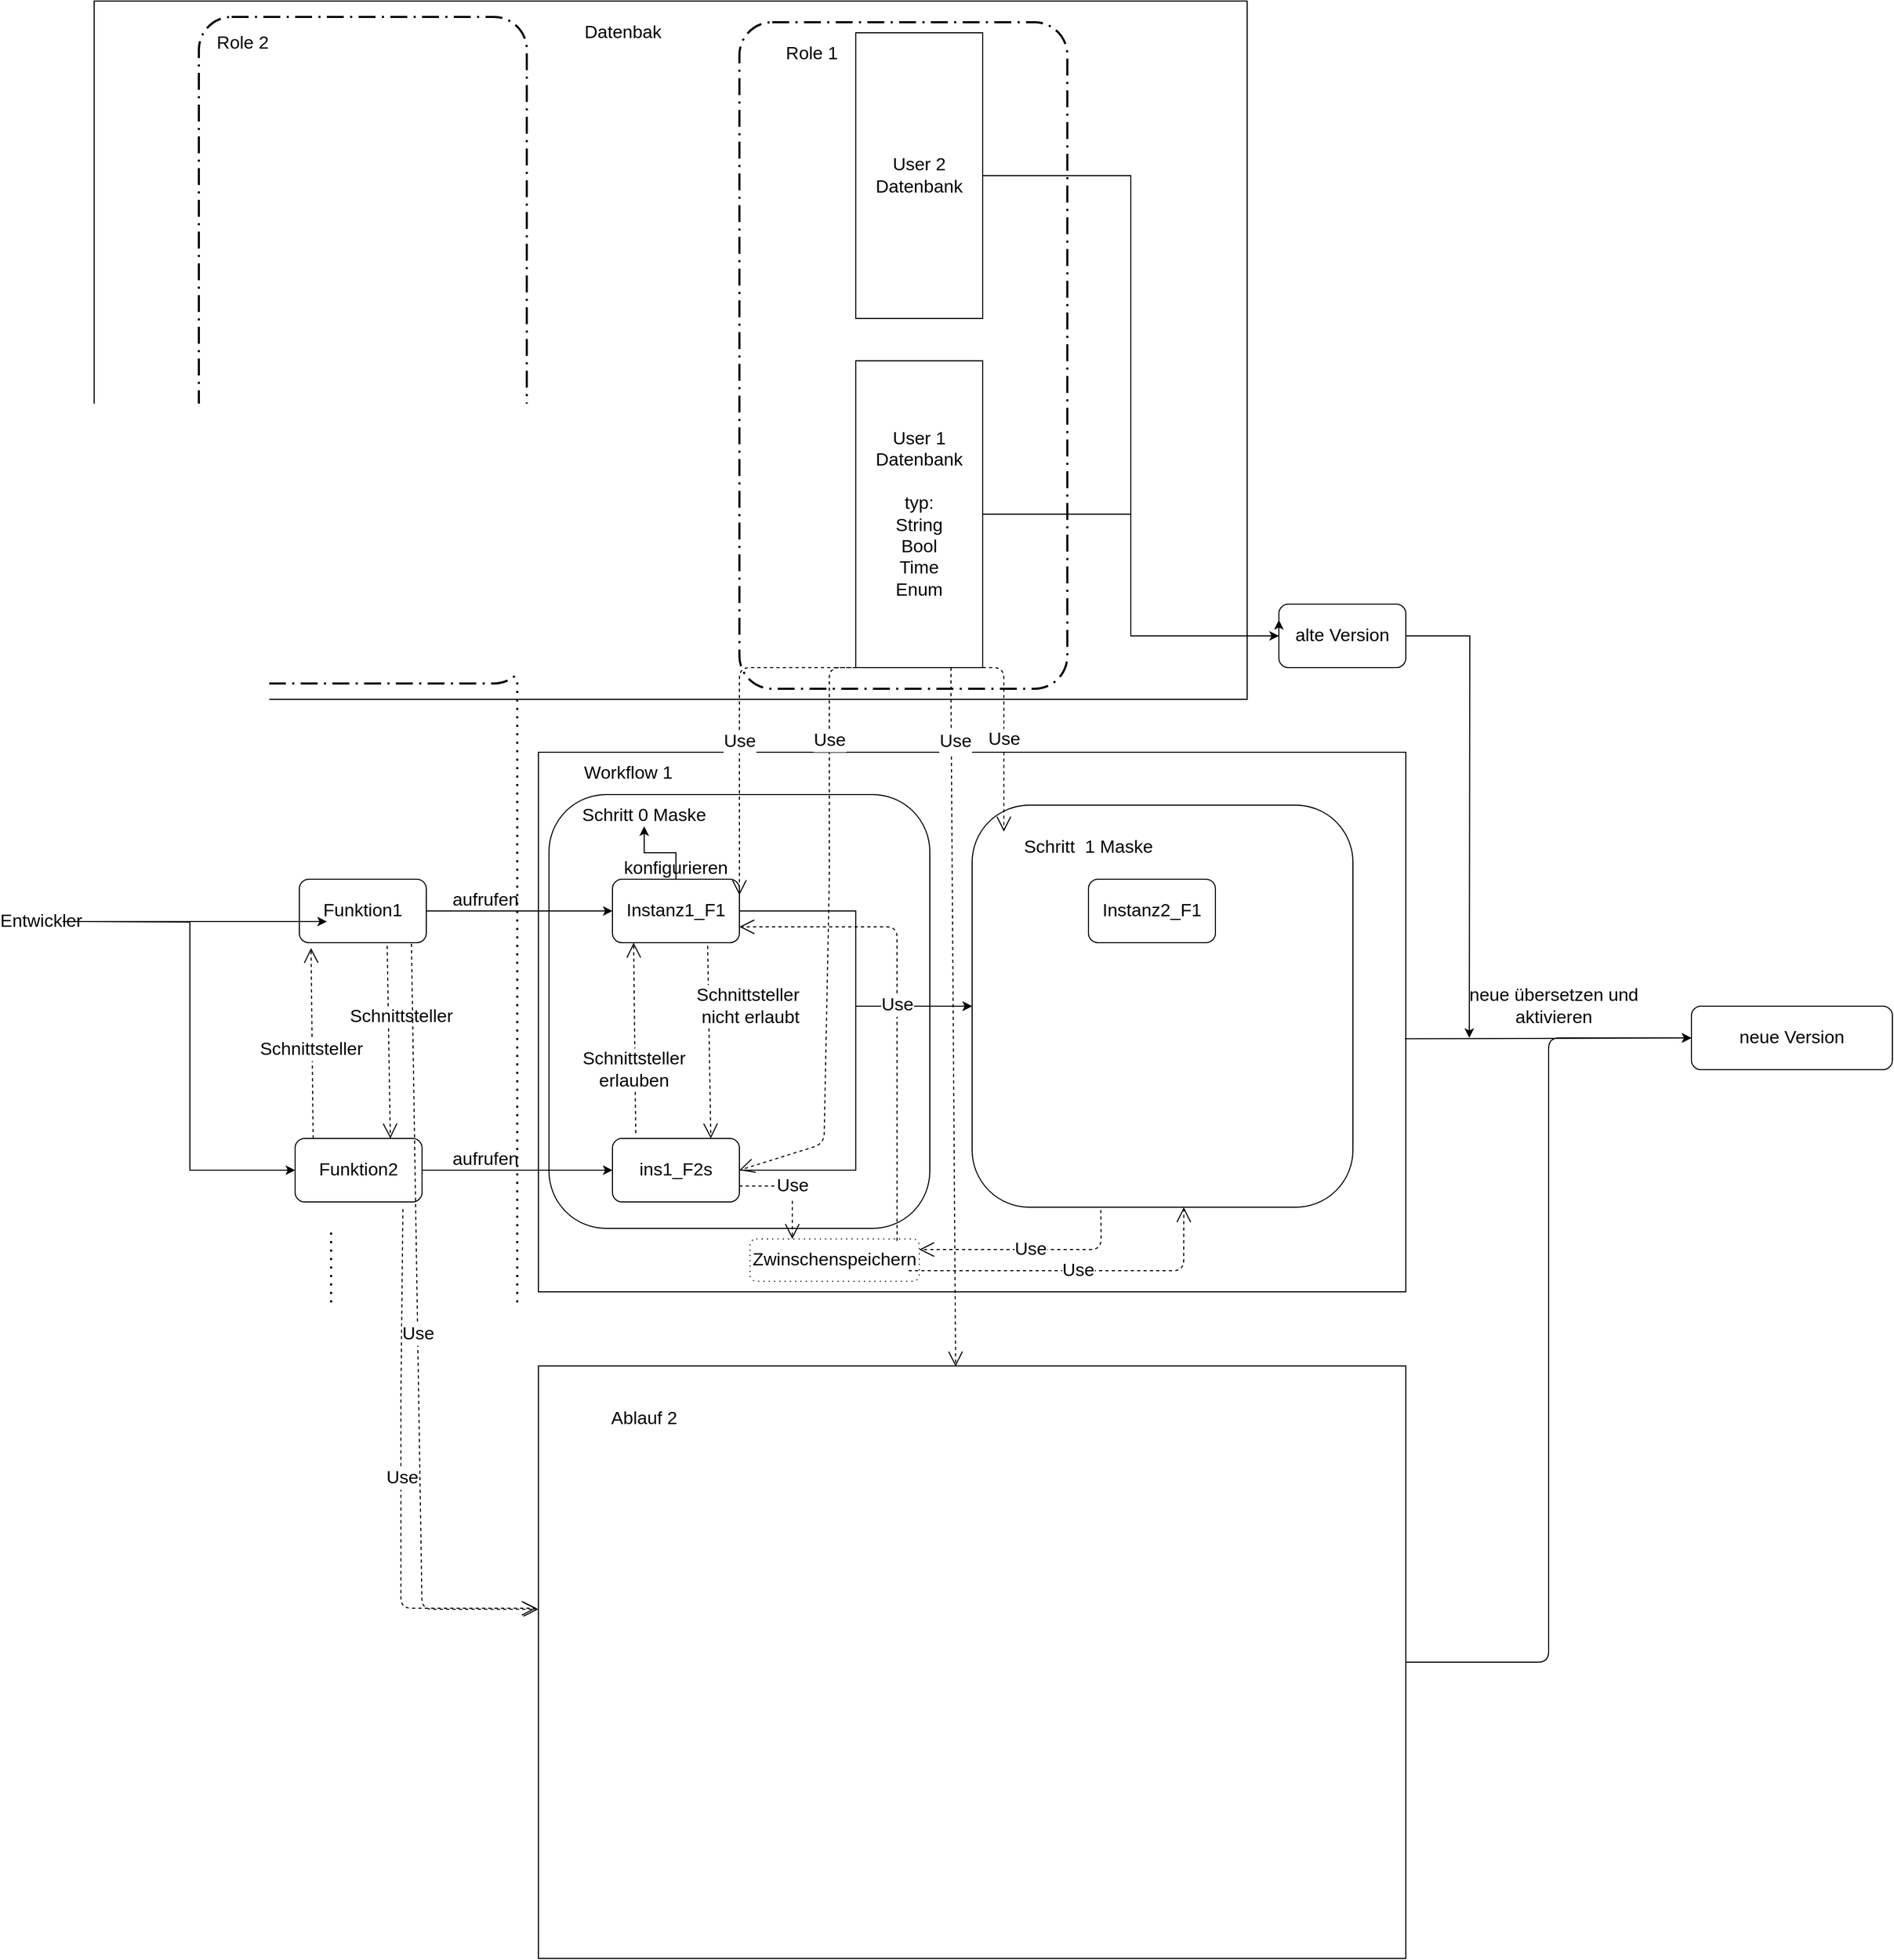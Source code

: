 <mxfile version="13.9.3" type="github">
  <diagram id="UfCDmlji5BRWwAAZilHE" name="Page-1">
    <mxGraphModel dx="1961" dy="2303" grid="1" gridSize="10" guides="1" tooltips="1" connect="1" arrows="1" fold="1" page="1" pageScale="1" pageWidth="827" pageHeight="1169" math="0" shadow="0">
      <root>
        <mxCell id="0" />
        <mxCell id="1" parent="0" />
        <mxCell id="Y6qhXy6sjdtOq2Szb0JI-55" value="" style="rounded=0;whiteSpace=wrap;html=1;fontSize=17;" vertex="1" parent="1">
          <mxGeometry x="190" y="-520" width="1090" height="660" as="geometry" />
        </mxCell>
        <mxCell id="Y6qhXy6sjdtOq2Szb0JI-25" value="" style="rounded=0;whiteSpace=wrap;html=1;fontSize=17;" vertex="1" parent="1">
          <mxGeometry x="610" y="190" width="820" height="510" as="geometry" />
        </mxCell>
        <mxCell id="Y6qhXy6sjdtOq2Szb0JI-34" value="" style="rounded=1;whiteSpace=wrap;html=1;fontSize=17;" vertex="1" parent="1">
          <mxGeometry x="620" y="230" width="360" height="410" as="geometry" />
        </mxCell>
        <mxCell id="Y6qhXy6sjdtOq2Szb0JI-8" style="edgeStyle=orthogonalEdgeStyle;rounded=0;orthogonalLoop=1;jettySize=auto;html=1;entryX=0;entryY=0.5;entryDx=0;entryDy=0;fontSize=17;" edge="1" parent="1" source="Y6qhXy6sjdtOq2Szb0JI-1" target="Y6qhXy6sjdtOq2Szb0JI-7">
          <mxGeometry relative="1" as="geometry" />
        </mxCell>
        <mxCell id="Y6qhXy6sjdtOq2Szb0JI-1" value="Funktion1" style="rounded=1;whiteSpace=wrap;html=1;fontSize=17;" vertex="1" parent="1">
          <mxGeometry x="384" y="310" width="120" height="60" as="geometry" />
        </mxCell>
        <mxCell id="Y6qhXy6sjdtOq2Szb0JI-11" style="edgeStyle=orthogonalEdgeStyle;rounded=0;orthogonalLoop=1;jettySize=auto;html=1;entryX=0;entryY=0.5;entryDx=0;entryDy=0;fontSize=17;" edge="1" parent="1" source="Y6qhXy6sjdtOq2Szb0JI-2" target="Y6qhXy6sjdtOq2Szb0JI-10">
          <mxGeometry relative="1" as="geometry" />
        </mxCell>
        <mxCell id="Y6qhXy6sjdtOq2Szb0JI-2" value="Funktion2" style="rounded=1;whiteSpace=wrap;html=1;fontSize=17;" vertex="1" parent="1">
          <mxGeometry x="380" y="555" width="120" height="60" as="geometry" />
        </mxCell>
        <mxCell id="Y6qhXy6sjdtOq2Szb0JI-4" style="edgeStyle=orthogonalEdgeStyle;rounded=0;orthogonalLoop=1;jettySize=auto;html=1;exitX=1;exitY=0.5;exitDx=0;exitDy=0;fontSize=17;" edge="1" parent="1" source="Y6qhXy6sjdtOq2Szb0JI-3">
          <mxGeometry relative="1" as="geometry">
            <mxPoint x="410" y="350" as="targetPoint" />
            <mxPoint x="280" y="410" as="sourcePoint" />
          </mxGeometry>
        </mxCell>
        <mxCell id="Y6qhXy6sjdtOq2Szb0JI-5" style="edgeStyle=orthogonalEdgeStyle;rounded=0;orthogonalLoop=1;jettySize=auto;html=1;entryX=0;entryY=0.5;entryDx=0;entryDy=0;fontSize=17;" edge="1" parent="1" target="Y6qhXy6sjdtOq2Szb0JI-2">
          <mxGeometry relative="1" as="geometry">
            <mxPoint x="180" y="350" as="sourcePoint" />
          </mxGeometry>
        </mxCell>
        <mxCell id="Y6qhXy6sjdtOq2Szb0JI-3" value="Entwickler" style="text;html=1;strokeColor=none;fillColor=none;align=center;verticalAlign=middle;whiteSpace=wrap;rounded=0;fontSize=17;" vertex="1" parent="1">
          <mxGeometry x="120" y="340" width="40" height="20" as="geometry" />
        </mxCell>
        <mxCell id="Y6qhXy6sjdtOq2Szb0JI-29" style="edgeStyle=orthogonalEdgeStyle;rounded=0;orthogonalLoop=1;jettySize=auto;html=1;exitX=1;exitY=0.5;exitDx=0;exitDy=0;entryX=0;entryY=0.5;entryDx=0;entryDy=0;fontSize=17;" edge="1" parent="1" source="Y6qhXy6sjdtOq2Szb0JI-7" target="Y6qhXy6sjdtOq2Szb0JI-28">
          <mxGeometry relative="1" as="geometry" />
        </mxCell>
        <mxCell id="Y6qhXy6sjdtOq2Szb0JI-65" value="" style="edgeStyle=orthogonalEdgeStyle;rounded=0;orthogonalLoop=1;jettySize=auto;html=1;fontSize=17;" edge="1" parent="1" source="Y6qhXy6sjdtOq2Szb0JI-7" target="Y6qhXy6sjdtOq2Szb0JI-35">
          <mxGeometry relative="1" as="geometry" />
        </mxCell>
        <mxCell id="Y6qhXy6sjdtOq2Szb0JI-7" value="Instanz1_F1" style="rounded=1;whiteSpace=wrap;html=1;fontSize=17;" vertex="1" parent="1">
          <mxGeometry x="680" y="310" width="120" height="60" as="geometry" />
        </mxCell>
        <mxCell id="Y6qhXy6sjdtOq2Szb0JI-9" value="aufrufen" style="text;html=1;strokeColor=none;fillColor=none;align=center;verticalAlign=middle;whiteSpace=wrap;rounded=0;fontSize=17;" vertex="1" parent="1">
          <mxGeometry x="540" y="320" width="40" height="20" as="geometry" />
        </mxCell>
        <mxCell id="Y6qhXy6sjdtOq2Szb0JI-30" style="edgeStyle=orthogonalEdgeStyle;rounded=0;orthogonalLoop=1;jettySize=auto;html=1;exitX=1;exitY=0.5;exitDx=0;exitDy=0;entryX=0;entryY=0.5;entryDx=0;entryDy=0;fontSize=17;" edge="1" parent="1" source="Y6qhXy6sjdtOq2Szb0JI-10" target="Y6qhXy6sjdtOq2Szb0JI-28">
          <mxGeometry relative="1" as="geometry" />
        </mxCell>
        <mxCell id="Y6qhXy6sjdtOq2Szb0JI-10" value="ins1_F2s" style="rounded=1;whiteSpace=wrap;html=1;fontSize=17;" vertex="1" parent="1">
          <mxGeometry x="680" y="555" width="120" height="60" as="geometry" />
        </mxCell>
        <mxCell id="Y6qhXy6sjdtOq2Szb0JI-12" value="aufrufen" style="text;html=1;strokeColor=none;fillColor=none;align=center;verticalAlign=middle;whiteSpace=wrap;rounded=0;fontSize=17;" vertex="1" parent="1">
          <mxGeometry x="540" y="565" width="40" height="20" as="geometry" />
        </mxCell>
        <mxCell id="Y6qhXy6sjdtOq2Szb0JI-17" value="" style="endArrow=none;dashed=1;html=1;dashPattern=1 3;strokeWidth=2;fontSize=17;" edge="1" parent="1">
          <mxGeometry width="50" height="50" relative="1" as="geometry">
            <mxPoint x="590" y="710" as="sourcePoint" />
            <mxPoint x="590" y="120" as="targetPoint" />
          </mxGeometry>
        </mxCell>
        <mxCell id="Y6qhXy6sjdtOq2Szb0JI-18" value="Schnittsteller" style="endArrow=open;endSize=12;dashed=1;html=1;entryX=0.092;entryY=1.083;entryDx=0;entryDy=0;entryPerimeter=0;exitX=0.142;exitY=0;exitDx=0;exitDy=0;exitPerimeter=0;fontSize=17;" edge="1" parent="1" source="Y6qhXy6sjdtOq2Szb0JI-2" target="Y6qhXy6sjdtOq2Szb0JI-1">
          <mxGeometry x="-0.056" y="1" width="160" relative="1" as="geometry">
            <mxPoint x="390" y="440" as="sourcePoint" />
            <mxPoint x="550" y="440" as="targetPoint" />
            <mxPoint y="1" as="offset" />
          </mxGeometry>
        </mxCell>
        <mxCell id="Y6qhXy6sjdtOq2Szb0JI-19" value="Schnittsteller" style="endArrow=open;endSize=12;dashed=1;html=1;entryX=0.75;entryY=0;entryDx=0;entryDy=0;exitX=0.692;exitY=1.05;exitDx=0;exitDy=0;exitPerimeter=0;fontSize=17;" edge="1" parent="1" source="Y6qhXy6sjdtOq2Szb0JI-1" target="Y6qhXy6sjdtOq2Szb0JI-2">
          <mxGeometry x="-0.262" y="12" width="160" relative="1" as="geometry">
            <mxPoint x="407.04" y="565" as="sourcePoint" />
            <mxPoint x="405.04" y="384.98" as="targetPoint" />
            <mxPoint as="offset" />
          </mxGeometry>
        </mxCell>
        <mxCell id="Y6qhXy6sjdtOq2Szb0JI-20" value="Schnittsteller&lt;br style=&quot;font-size: 17px;&quot;&gt;erlauben" style="endArrow=open;endSize=12;dashed=1;html=1;entryX=0.092;entryY=1.083;entryDx=0;entryDy=0;entryPerimeter=0;exitX=0.142;exitY=0;exitDx=0;exitDy=0;exitPerimeter=0;fontSize=17;" edge="1" parent="1">
          <mxGeometry x="-0.333" y="1" width="160" relative="1" as="geometry">
            <mxPoint x="702" y="550.02" as="sourcePoint" />
            <mxPoint x="700" y="370" as="targetPoint" />
            <mxPoint as="offset" />
          </mxGeometry>
        </mxCell>
        <mxCell id="Y6qhXy6sjdtOq2Szb0JI-21" value="Schnittsteller&amp;nbsp;&lt;br style=&quot;font-size: 17px;&quot;&gt;nicht erlaubt" style="endArrow=open;endSize=12;dashed=1;html=1;entryX=0.75;entryY=0;entryDx=0;entryDy=0;exitX=0.692;exitY=1.05;exitDx=0;exitDy=0;exitPerimeter=0;fontSize=17;" edge="1" parent="1">
          <mxGeometry x="-0.367" y="39" width="160" relative="1" as="geometry">
            <mxPoint x="770" y="373" as="sourcePoint" />
            <mxPoint x="772.96" y="555" as="targetPoint" />
            <mxPoint as="offset" />
          </mxGeometry>
        </mxCell>
        <mxCell id="Y6qhXy6sjdtOq2Szb0JI-23" value="Workflow 1" style="text;html=1;strokeColor=none;fillColor=none;align=center;verticalAlign=middle;whiteSpace=wrap;rounded=0;fontSize=17;" vertex="1" parent="1">
          <mxGeometry x="630" y="200" width="130" height="20" as="geometry" />
        </mxCell>
        <mxCell id="Y6qhXy6sjdtOq2Szb0JI-26" value="" style="rounded=0;whiteSpace=wrap;html=1;fontSize=17;" vertex="1" parent="1">
          <mxGeometry x="610" y="770" width="820" height="560" as="geometry" />
        </mxCell>
        <mxCell id="Y6qhXy6sjdtOq2Szb0JI-27" value="Ablauf 2" style="text;html=1;strokeColor=none;fillColor=none;align=center;verticalAlign=middle;whiteSpace=wrap;rounded=0;fontSize=17;" vertex="1" parent="1">
          <mxGeometry x="650" y="810" width="120" height="20" as="geometry" />
        </mxCell>
        <mxCell id="Y6qhXy6sjdtOq2Szb0JI-28" value="" style="rounded=1;whiteSpace=wrap;html=1;fontSize=17;" vertex="1" parent="1">
          <mxGeometry x="1020" y="240" width="360" height="380" as="geometry" />
        </mxCell>
        <mxCell id="Y6qhXy6sjdtOq2Szb0JI-31" value="" style="endArrow=none;dashed=1;html=1;dashPattern=1 3;strokeWidth=2;fontSize=17;" edge="1" parent="1">
          <mxGeometry width="50" height="50" relative="1" as="geometry">
            <mxPoint x="414" y="710" as="sourcePoint" />
            <mxPoint x="414" y="640" as="targetPoint" />
          </mxGeometry>
        </mxCell>
        <mxCell id="Y6qhXy6sjdtOq2Szb0JI-32" value="konfigurieren" style="text;html=1;strokeColor=none;fillColor=none;align=center;verticalAlign=middle;whiteSpace=wrap;rounded=0;fontSize=17;" vertex="1" parent="1">
          <mxGeometry x="720" y="290" width="40" height="20" as="geometry" />
        </mxCell>
        <mxCell id="Y6qhXy6sjdtOq2Szb0JI-35" value="Schritt 0 Maske" style="text;html=1;strokeColor=none;fillColor=none;align=center;verticalAlign=middle;whiteSpace=wrap;rounded=0;fontSize=17;" vertex="1" parent="1">
          <mxGeometry x="635" y="240" width="150" height="20" as="geometry" />
        </mxCell>
        <mxCell id="Y6qhXy6sjdtOq2Szb0JI-37" value="" style="endArrow=classic;html=1;exitX=0.999;exitY=0.531;exitDx=0;exitDy=0;exitPerimeter=0;fontSize=17;entryX=0;entryY=0.5;entryDx=0;entryDy=0;" edge="1" parent="1" source="Y6qhXy6sjdtOq2Szb0JI-25" target="Y6qhXy6sjdtOq2Szb0JI-43">
          <mxGeometry width="50" height="50" relative="1" as="geometry">
            <mxPoint x="1540" y="510" as="sourcePoint" />
            <mxPoint x="1590" y="460" as="targetPoint" />
          </mxGeometry>
        </mxCell>
        <mxCell id="Y6qhXy6sjdtOq2Szb0JI-38" value="neue übersetzen und aktivieren" style="text;html=1;strokeColor=none;fillColor=none;align=center;verticalAlign=middle;whiteSpace=wrap;rounded=0;fontSize=17;" vertex="1" parent="1">
          <mxGeometry x="1460" y="420" width="220" height="20" as="geometry" />
        </mxCell>
        <mxCell id="Y6qhXy6sjdtOq2Szb0JI-39" value="" style="edgeStyle=elbowEdgeStyle;elbow=horizontal;endArrow=classic;html=1;fontSize=17;" edge="1" parent="1" source="Y6qhXy6sjdtOq2Szb0JI-26" target="Y6qhXy6sjdtOq2Szb0JI-43">
          <mxGeometry width="50" height="50" relative="1" as="geometry">
            <mxPoint x="1450" y="1080" as="sourcePoint" />
            <mxPoint x="1590" y="460" as="targetPoint" />
          </mxGeometry>
        </mxCell>
        <mxCell id="Y6qhXy6sjdtOq2Szb0JI-40" value="Schritt&amp;nbsp; 1 Maske" style="text;html=1;strokeColor=none;fillColor=none;align=center;verticalAlign=middle;whiteSpace=wrap;rounded=0;fontSize=17;" vertex="1" parent="1">
          <mxGeometry x="1050" y="270" width="160" height="20" as="geometry" />
        </mxCell>
        <mxCell id="Y6qhXy6sjdtOq2Szb0JI-41" value="Use" style="endArrow=open;endSize=12;dashed=1;html=1;entryX=-0.002;entryY=0.409;entryDx=0;entryDy=0;entryPerimeter=0;fontSize=17;exitX=0.849;exitY=1.112;exitDx=0;exitDy=0;exitPerimeter=0;" edge="1" parent="1" source="Y6qhXy6sjdtOq2Szb0JI-2" target="Y6qhXy6sjdtOq2Szb0JI-26">
          <mxGeometry x="0.003" y="1" width="160" relative="1" as="geometry">
            <mxPoint x="500" y="640" as="sourcePoint" />
            <mxPoint x="540" y="830" as="targetPoint" />
            <Array as="points">
              <mxPoint x="480" y="800" />
              <mxPoint x="480" y="999" />
              <mxPoint x="510" y="999" />
            </Array>
            <mxPoint y="1" as="offset" />
          </mxGeometry>
        </mxCell>
        <mxCell id="Y6qhXy6sjdtOq2Szb0JI-42" value="Use" style="endArrow=open;endSize=12;dashed=1;html=1;exitX=0.883;exitY=1.017;exitDx=0;exitDy=0;exitPerimeter=0;fontSize=17;" edge="1" parent="1" source="Y6qhXy6sjdtOq2Szb0JI-1">
          <mxGeometry width="160" relative="1" as="geometry">
            <mxPoint x="410" y="840" as="sourcePoint" />
            <mxPoint x="610" y="1000" as="targetPoint" />
            <Array as="points">
              <mxPoint x="500" y="1000" />
            </Array>
          </mxGeometry>
        </mxCell>
        <mxCell id="Y6qhXy6sjdtOq2Szb0JI-43" value="neue Version" style="rounded=1;whiteSpace=wrap;html=1;fontSize=17;" vertex="1" parent="1">
          <mxGeometry x="1700" y="430" width="190" height="60" as="geometry" />
        </mxCell>
        <mxCell id="Y6qhXy6sjdtOq2Szb0JI-45" style="edgeStyle=orthogonalEdgeStyle;rounded=0;orthogonalLoop=1;jettySize=auto;html=1;fontSize=17;" edge="1" parent="1" source="Y6qhXy6sjdtOq2Szb0JI-44">
          <mxGeometry relative="1" as="geometry">
            <mxPoint x="1490" y="460" as="targetPoint" />
          </mxGeometry>
        </mxCell>
        <mxCell id="Y6qhXy6sjdtOq2Szb0JI-44" value="alte Version" style="rounded=1;whiteSpace=wrap;html=1;fontSize=17;" vertex="1" parent="1">
          <mxGeometry x="1310" y="50" width="120" height="60" as="geometry" />
        </mxCell>
        <mxCell id="Y6qhXy6sjdtOq2Szb0JI-47" style="edgeStyle=orthogonalEdgeStyle;rounded=0;orthogonalLoop=1;jettySize=auto;html=1;entryX=0;entryY=0.5;entryDx=0;entryDy=0;fontSize=17;" edge="1" parent="1" source="Y6qhXy6sjdtOq2Szb0JI-46" target="Y6qhXy6sjdtOq2Szb0JI-44">
          <mxGeometry relative="1" as="geometry" />
        </mxCell>
        <mxCell id="Y6qhXy6sjdtOq2Szb0JI-46" value="User 1&lt;br&gt;Datenbank&lt;br&gt;&lt;br&gt;typ:&lt;br&gt;String&lt;br&gt;Bool&lt;br&gt;Time&lt;br&gt;Enum" style="rounded=0;whiteSpace=wrap;html=1;fontSize=17;" vertex="1" parent="1">
          <mxGeometry x="910" y="-180" width="120" height="290" as="geometry" />
        </mxCell>
        <mxCell id="Y6qhXy6sjdtOq2Szb0JI-48" value="Use" style="endArrow=open;endSize=12;dashed=1;html=1;fontSize=17;entryX=1;entryY=0.25;entryDx=0;entryDy=0;exitX=0.5;exitY=1;exitDx=0;exitDy=0;" edge="1" parent="1" source="Y6qhXy6sjdtOq2Szb0JI-46" target="Y6qhXy6sjdtOq2Szb0JI-7">
          <mxGeometry x="-0.117" y="70" width="160" relative="1" as="geometry">
            <mxPoint x="990" y="130" as="sourcePoint" />
            <mxPoint x="1150" y="130" as="targetPoint" />
            <Array as="points">
              <mxPoint x="800" y="110" />
            </Array>
            <mxPoint x="-70" y="70" as="offset" />
          </mxGeometry>
        </mxCell>
        <mxCell id="Y6qhXy6sjdtOq2Szb0JI-49" value="Use" style="endArrow=open;endSize=12;dashed=1;html=1;fontSize=17;entryX=1;entryY=0.5;entryDx=0;entryDy=0;" edge="1" parent="1" target="Y6qhXy6sjdtOq2Szb0JI-10">
          <mxGeometry x="-0.524" width="160" relative="1" as="geometry">
            <mxPoint x="960" y="110" as="sourcePoint" />
            <mxPoint x="885" y="525" as="targetPoint" />
            <Array as="points">
              <mxPoint x="885" y="110" />
              <mxPoint x="885" y="310" />
              <mxPoint x="880" y="560" />
            </Array>
            <mxPoint y="-1" as="offset" />
          </mxGeometry>
        </mxCell>
        <mxCell id="Y6qhXy6sjdtOq2Szb0JI-50" value="Use" style="endArrow=open;endSize=12;dashed=1;html=1;fontSize=17;entryX=1;entryY=0.25;entryDx=0;entryDy=0;exitX=1;exitY=1;exitDx=0;exitDy=0;" edge="1" parent="1" source="Y6qhXy6sjdtOq2Szb0JI-46">
          <mxGeometry width="160" relative="1" as="geometry">
            <mxPoint x="1010" y="120" as="sourcePoint" />
            <mxPoint x="1050" y="265" as="targetPoint" />
            <Array as="points">
              <mxPoint x="1050" y="110" />
            </Array>
          </mxGeometry>
        </mxCell>
        <mxCell id="Y6qhXy6sjdtOq2Szb0JI-51" value="Use" style="endArrow=open;endSize=12;dashed=1;html=1;fontSize=17;entryX=0.481;entryY=0.001;entryDx=0;entryDy=0;exitX=0.75;exitY=1;exitDx=0;exitDy=0;entryPerimeter=0;" edge="1" parent="1" source="Y6qhXy6sjdtOq2Szb0JI-46" target="Y6qhXy6sjdtOq2Szb0JI-26">
          <mxGeometry x="-0.788" y="4" width="160" relative="1" as="geometry">
            <mxPoint x="980" y="135" as="sourcePoint" />
            <mxPoint x="1000" y="290" as="targetPoint" />
            <Array as="points">
              <mxPoint x="1000" y="135" />
            </Array>
            <mxPoint as="offset" />
          </mxGeometry>
        </mxCell>
        <mxCell id="Y6qhXy6sjdtOq2Szb0JI-52" value="Zwinschenspeichern" style="shape=ext;rounded=1;html=1;whiteSpace=wrap;dashed=1;dashPattern=1 4;fontSize=17;" vertex="1" parent="1">
          <mxGeometry x="810" y="650" width="160" height="40" as="geometry" />
        </mxCell>
        <mxCell id="Y6qhXy6sjdtOq2Szb0JI-53" value="Use" style="endArrow=open;endSize=12;dashed=1;html=1;fontSize=17;entryX=1;entryY=0.75;entryDx=0;entryDy=0;exitX=0.869;exitY=0.043;exitDx=0;exitDy=0;exitPerimeter=0;" edge="1" parent="1" source="Y6qhXy6sjdtOq2Szb0JI-52" target="Y6qhXy6sjdtOq2Szb0JI-7">
          <mxGeometry width="160" relative="1" as="geometry">
            <mxPoint x="970" y="669.29" as="sourcePoint" />
            <mxPoint x="1130" y="669.29" as="targetPoint" />
            <Array as="points">
              <mxPoint x="949" y="355" />
            </Array>
            <mxPoint as="offset" />
          </mxGeometry>
        </mxCell>
        <mxCell id="Y6qhXy6sjdtOq2Szb0JI-54" value="Use" style="endArrow=open;endSize=12;dashed=1;html=1;fontSize=17;exitX=1;exitY=0.75;exitDx=0;exitDy=0;entryX=0.25;entryY=0;entryDx=0;entryDy=0;" edge="1" parent="1" source="Y6qhXy6sjdtOq2Szb0JI-10" target="Y6qhXy6sjdtOq2Szb0JI-52">
          <mxGeometry width="160" relative="1" as="geometry">
            <mxPoint x="830" y="600" as="sourcePoint" />
            <mxPoint x="990" y="600" as="targetPoint" />
            <Array as="points">
              <mxPoint x="850" y="600" />
            </Array>
          </mxGeometry>
        </mxCell>
        <mxCell id="Y6qhXy6sjdtOq2Szb0JI-58" style="edgeStyle=orthogonalEdgeStyle;rounded=0;orthogonalLoop=1;jettySize=auto;html=1;exitX=1;exitY=0.5;exitDx=0;exitDy=0;entryX=0;entryY=0.25;entryDx=0;entryDy=0;fontSize=17;" edge="1" parent="1" source="Y6qhXy6sjdtOq2Szb0JI-56" target="Y6qhXy6sjdtOq2Szb0JI-44">
          <mxGeometry relative="1" as="geometry">
            <Array as="points">
              <mxPoint x="1170" y="-355" />
              <mxPoint x="1170" y="80" />
              <mxPoint x="1310" y="80" />
            </Array>
          </mxGeometry>
        </mxCell>
        <mxCell id="Y6qhXy6sjdtOq2Szb0JI-56" value="User 2&lt;br&gt;Datenbank" style="rounded=0;whiteSpace=wrap;html=1;fontSize=17;" vertex="1" parent="1">
          <mxGeometry x="910" y="-490" width="120" height="270" as="geometry" />
        </mxCell>
        <mxCell id="Y6qhXy6sjdtOq2Szb0JI-57" value="Datenbak" style="text;html=1;strokeColor=none;fillColor=none;align=center;verticalAlign=middle;whiteSpace=wrap;rounded=0;fontSize=17;" vertex="1" parent="1">
          <mxGeometry x="670" y="-500" width="40" height="20" as="geometry" />
        </mxCell>
        <mxCell id="Y6qhXy6sjdtOq2Szb0JI-59" value="Use" style="endArrow=open;endSize=12;dashed=1;html=1;fontSize=17;entryX=0.556;entryY=1;entryDx=0;entryDy=0;entryPerimeter=0;" edge="1" parent="1" target="Y6qhXy6sjdtOq2Szb0JI-28">
          <mxGeometry width="160" relative="1" as="geometry">
            <mxPoint x="960" y="680" as="sourcePoint" />
            <mxPoint x="1120" y="680" as="targetPoint" />
            <Array as="points">
              <mxPoint x="1220" y="680" />
            </Array>
          </mxGeometry>
        </mxCell>
        <mxCell id="Y6qhXy6sjdtOq2Szb0JI-60" value="Use" style="endArrow=open;endSize=12;dashed=1;html=1;fontSize=17;entryX=1;entryY=0.25;entryDx=0;entryDy=0;exitX=0.338;exitY=1.007;exitDx=0;exitDy=0;exitPerimeter=0;" edge="1" parent="1" source="Y6qhXy6sjdtOq2Szb0JI-28" target="Y6qhXy6sjdtOq2Szb0JI-52">
          <mxGeometry width="160" relative="1" as="geometry">
            <mxPoint x="1130" y="590" as="sourcePoint" />
            <mxPoint x="1290" y="590" as="targetPoint" />
            <Array as="points">
              <mxPoint x="1142" y="660" />
            </Array>
          </mxGeometry>
        </mxCell>
        <mxCell id="Y6qhXy6sjdtOq2Szb0JI-61" value="" style="rounded=1;arcSize=10;dashed=1;strokeColor=#000000;fillColor=none;gradientColor=none;dashPattern=8 3 1 3;strokeWidth=2;fontSize=17;" vertex="1" parent="1">
          <mxGeometry x="800" y="-500" width="310" height="630" as="geometry" />
        </mxCell>
        <mxCell id="Y6qhXy6sjdtOq2Szb0JI-62" value="Role 1" style="text;html=1;strokeColor=none;fillColor=none;align=center;verticalAlign=middle;whiteSpace=wrap;rounded=0;fontSize=17;" vertex="1" parent="1">
          <mxGeometry x="827" y="-480" width="83" height="20" as="geometry" />
        </mxCell>
        <mxCell id="Y6qhXy6sjdtOq2Szb0JI-63" value="" style="rounded=1;arcSize=10;dashed=1;strokeColor=#000000;fillColor=none;gradientColor=none;dashPattern=8 3 1 3;strokeWidth=2;fontSize=17;" vertex="1" parent="1">
          <mxGeometry x="289" y="-505" width="310" height="630" as="geometry" />
        </mxCell>
        <mxCell id="Y6qhXy6sjdtOq2Szb0JI-64" value="Role 2" style="text;html=1;strokeColor=none;fillColor=none;align=center;verticalAlign=middle;whiteSpace=wrap;rounded=0;fontSize=17;" vertex="1" parent="1">
          <mxGeometry x="289" y="-490" width="83" height="20" as="geometry" />
        </mxCell>
        <mxCell id="Y6qhXy6sjdtOq2Szb0JI-66" value="Instanz2_F1" style="rounded=1;whiteSpace=wrap;html=1;fontSize=17;" vertex="1" parent="1">
          <mxGeometry x="1130" y="310" width="120" height="60" as="geometry" />
        </mxCell>
      </root>
    </mxGraphModel>
  </diagram>
</mxfile>
